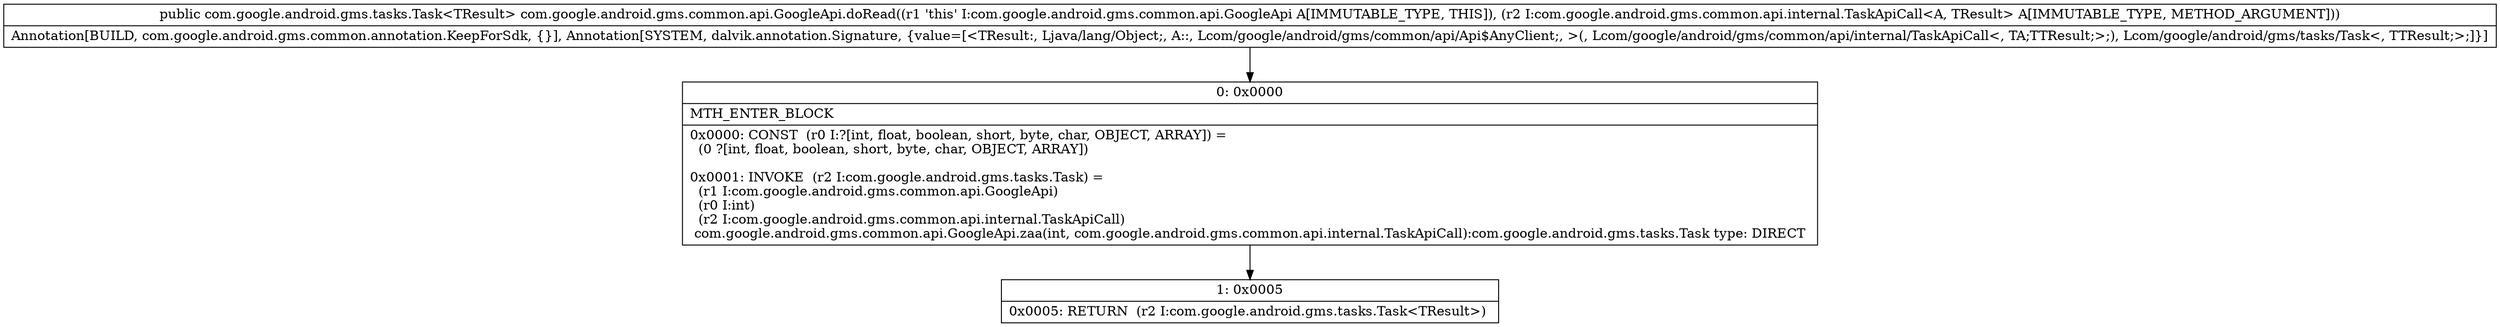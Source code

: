 digraph "CFG forcom.google.android.gms.common.api.GoogleApi.doRead(Lcom\/google\/android\/gms\/common\/api\/internal\/TaskApiCall;)Lcom\/google\/android\/gms\/tasks\/Task;" {
Node_0 [shape=record,label="{0\:\ 0x0000|MTH_ENTER_BLOCK\l|0x0000: CONST  (r0 I:?[int, float, boolean, short, byte, char, OBJECT, ARRAY]) = \l  (0 ?[int, float, boolean, short, byte, char, OBJECT, ARRAY])\l \l0x0001: INVOKE  (r2 I:com.google.android.gms.tasks.Task) = \l  (r1 I:com.google.android.gms.common.api.GoogleApi)\l  (r0 I:int)\l  (r2 I:com.google.android.gms.common.api.internal.TaskApiCall)\l com.google.android.gms.common.api.GoogleApi.zaa(int, com.google.android.gms.common.api.internal.TaskApiCall):com.google.android.gms.tasks.Task type: DIRECT \l}"];
Node_1 [shape=record,label="{1\:\ 0x0005|0x0005: RETURN  (r2 I:com.google.android.gms.tasks.Task\<TResult\>) \l}"];
MethodNode[shape=record,label="{public com.google.android.gms.tasks.Task\<TResult\> com.google.android.gms.common.api.GoogleApi.doRead((r1 'this' I:com.google.android.gms.common.api.GoogleApi A[IMMUTABLE_TYPE, THIS]), (r2 I:com.google.android.gms.common.api.internal.TaskApiCall\<A, TResult\> A[IMMUTABLE_TYPE, METHOD_ARGUMENT]))  | Annotation[BUILD, com.google.android.gms.common.annotation.KeepForSdk, \{\}], Annotation[SYSTEM, dalvik.annotation.Signature, \{value=[\<TResult:, Ljava\/lang\/Object;, A::, Lcom\/google\/android\/gms\/common\/api\/Api$AnyClient;, \>(, Lcom\/google\/android\/gms\/common\/api\/internal\/TaskApiCall\<, TA;TTResult;\>;), Lcom\/google\/android\/gms\/tasks\/Task\<, TTResult;\>;]\}]\l}"];
MethodNode -> Node_0;
Node_0 -> Node_1;
}

